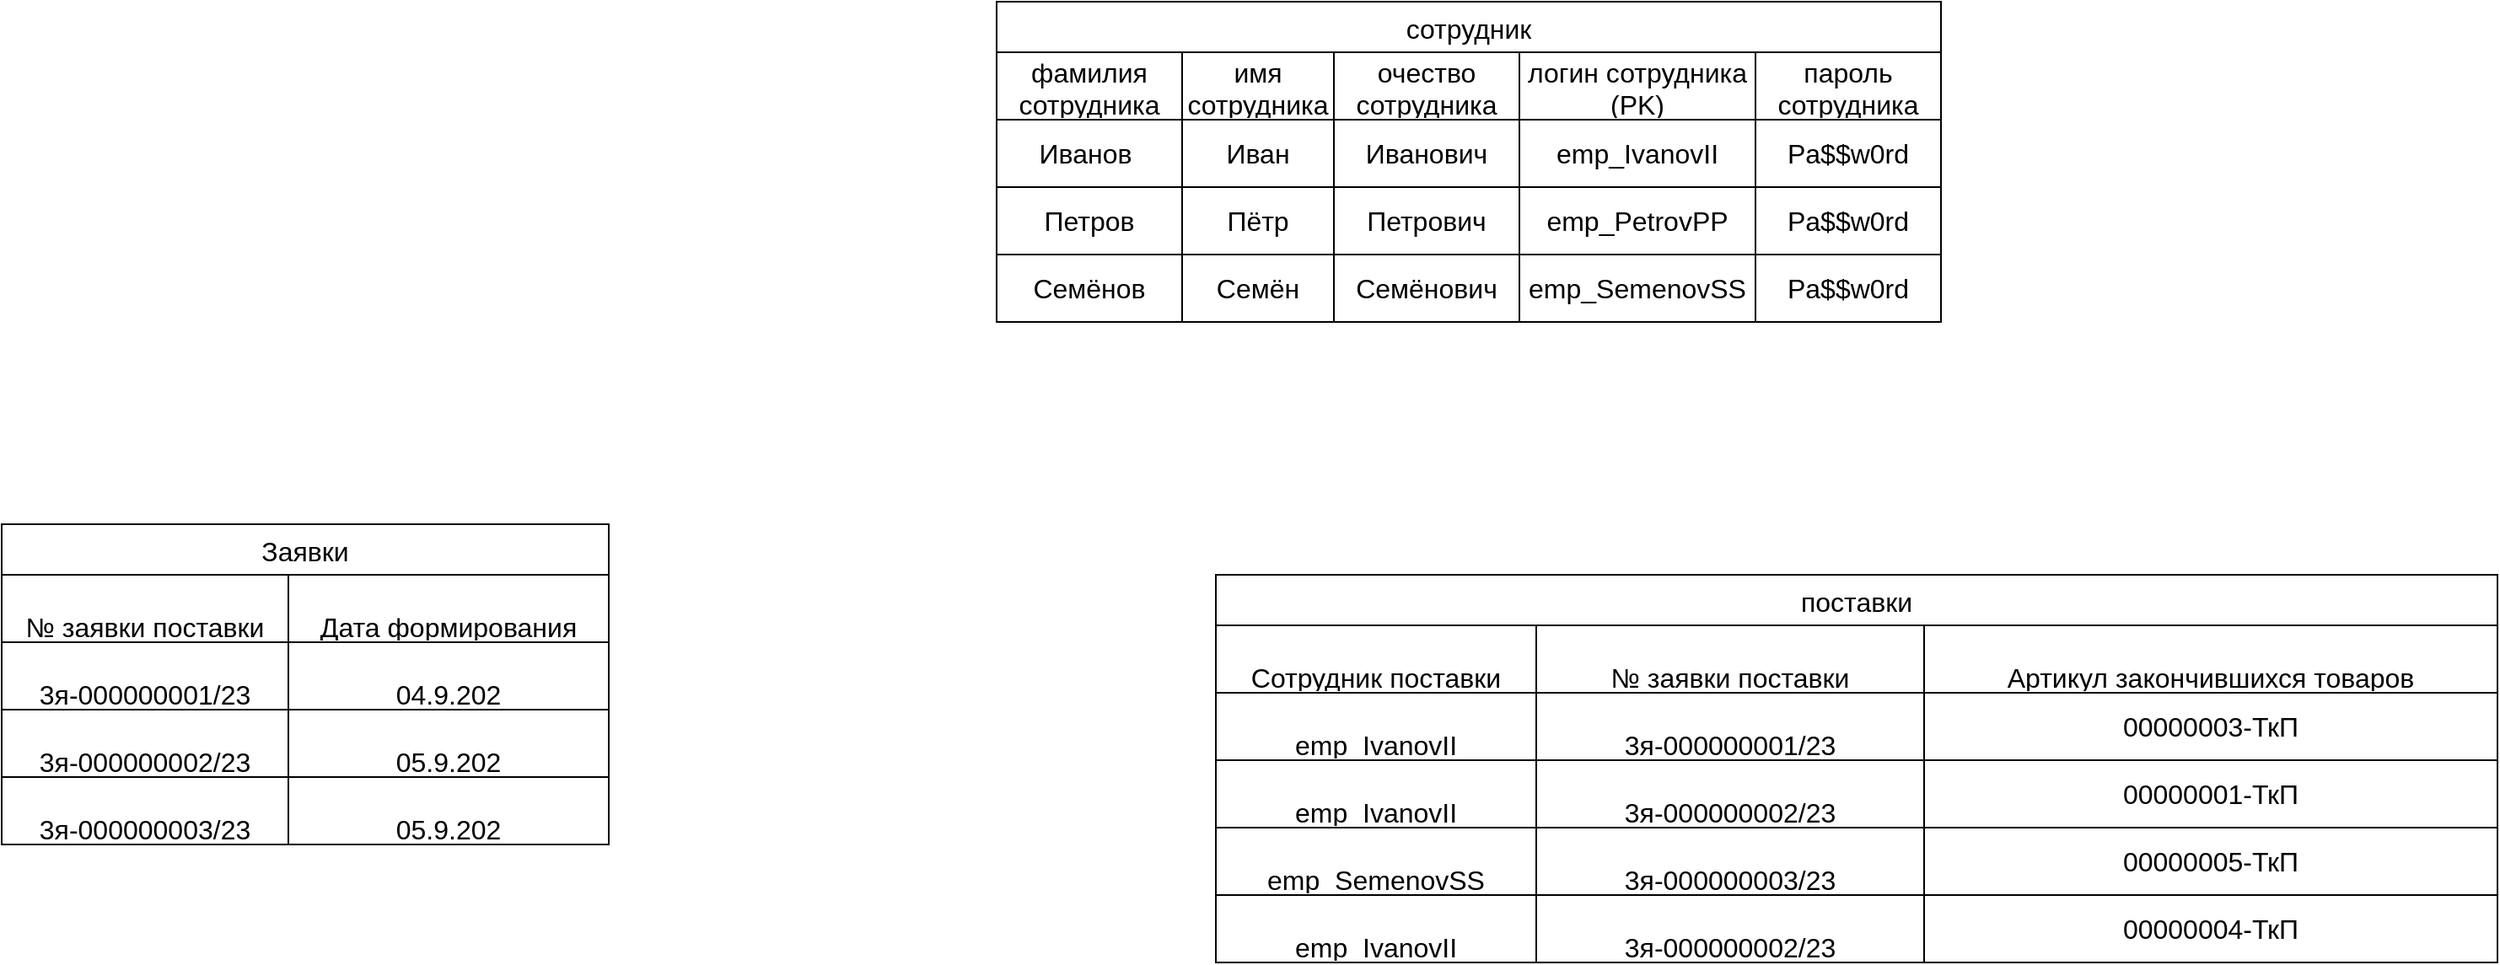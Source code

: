 <mxfile version="25.0.1">
  <diagram name="Страница — 1" id="iCgJ3gs7rXMdMVV7H3IO">
    <mxGraphModel dx="3728" dy="1180" grid="1" gridSize="10" guides="1" tooltips="1" connect="1" arrows="1" fold="1" page="1" pageScale="1" pageWidth="827" pageHeight="1169" math="0" shadow="0">
      <root>
        <mxCell id="0" />
        <mxCell id="1" parent="0" />
        <mxCell id="OTpjApWEOWjAmf3N4IkS-1" value="сотрудник " style="shape=table;startSize=30;container=1;collapsible=0;childLayout=tableLayout;strokeColor=default;fontSize=16;" parent="1" vertex="1">
          <mxGeometry x="-320" y="280" width="560" height="190" as="geometry" />
        </mxCell>
        <mxCell id="OTpjApWEOWjAmf3N4IkS-2" value="" style="shape=tableRow;horizontal=0;startSize=0;swimlaneHead=0;swimlaneBody=0;strokeColor=inherit;top=0;left=0;bottom=0;right=0;collapsible=0;dropTarget=0;fillColor=none;points=[[0,0.5],[1,0.5]];portConstraint=eastwest;fontSize=16;" parent="OTpjApWEOWjAmf3N4IkS-1" vertex="1">
          <mxGeometry y="30" width="560" height="40" as="geometry" />
        </mxCell>
        <UserObject label="фамилия сотрудника" id="OTpjApWEOWjAmf3N4IkS-14">
          <mxCell style="shape=partialRectangle;html=1;whiteSpace=wrap;connectable=0;strokeColor=inherit;overflow=hidden;fillColor=none;top=0;left=0;bottom=0;right=0;pointerEvents=1;fontSize=16;" parent="OTpjApWEOWjAmf3N4IkS-2" vertex="1">
            <mxGeometry width="110" height="40" as="geometry">
              <mxRectangle width="110" height="40" as="alternateBounds" />
            </mxGeometry>
          </mxCell>
        </UserObject>
        <mxCell id="OTpjApWEOWjAmf3N4IkS-3" value="&lt;div&gt;имя сотрудника&lt;/div&gt;" style="shape=partialRectangle;html=1;whiteSpace=wrap;connectable=0;strokeColor=inherit;overflow=hidden;fillColor=none;top=0;left=0;bottom=0;right=0;pointerEvents=1;fontSize=16;" parent="OTpjApWEOWjAmf3N4IkS-2" vertex="1">
          <mxGeometry x="110" width="90" height="40" as="geometry">
            <mxRectangle width="90" height="40" as="alternateBounds" />
          </mxGeometry>
        </mxCell>
        <mxCell id="OTpjApWEOWjAmf3N4IkS-4" value="очество сотрудника" style="shape=partialRectangle;html=1;whiteSpace=wrap;connectable=0;strokeColor=inherit;overflow=hidden;fillColor=none;top=0;left=0;bottom=0;right=0;pointerEvents=1;fontSize=16;" parent="OTpjApWEOWjAmf3N4IkS-2" vertex="1">
          <mxGeometry x="200" width="110" height="40" as="geometry">
            <mxRectangle width="110" height="40" as="alternateBounds" />
          </mxGeometry>
        </mxCell>
        <mxCell id="OTpjApWEOWjAmf3N4IkS-5" value="&lt;div&gt;логин сотрудника&lt;/div&gt;&lt;div&gt;(PK)&lt;br&gt;&lt;/div&gt;" style="shape=partialRectangle;html=1;whiteSpace=wrap;connectable=0;strokeColor=inherit;overflow=hidden;fillColor=none;top=0;left=0;bottom=0;right=0;pointerEvents=1;fontSize=16;" parent="OTpjApWEOWjAmf3N4IkS-2" vertex="1">
          <mxGeometry x="310" width="140" height="40" as="geometry">
            <mxRectangle width="140" height="40" as="alternateBounds" />
          </mxGeometry>
        </mxCell>
        <mxCell id="OTpjApWEOWjAmf3N4IkS-20" value="пароль сотрудника" style="shape=partialRectangle;html=1;whiteSpace=wrap;connectable=0;strokeColor=inherit;overflow=hidden;fillColor=none;top=0;left=0;bottom=0;right=0;pointerEvents=1;fontSize=16;" parent="OTpjApWEOWjAmf3N4IkS-2" vertex="1">
          <mxGeometry x="450" width="110" height="40" as="geometry">
            <mxRectangle width="110" height="40" as="alternateBounds" />
          </mxGeometry>
        </mxCell>
        <mxCell id="OTpjApWEOWjAmf3N4IkS-23" value="" style="shape=tableRow;horizontal=0;startSize=0;swimlaneHead=0;swimlaneBody=0;strokeColor=inherit;top=0;left=0;bottom=0;right=0;collapsible=0;dropTarget=0;fillColor=none;points=[[0,0.5],[1,0.5]];portConstraint=eastwest;fontSize=16;" parent="OTpjApWEOWjAmf3N4IkS-1" vertex="1">
          <mxGeometry y="70" width="560" height="40" as="geometry" />
        </mxCell>
        <mxCell id="OTpjApWEOWjAmf3N4IkS-24" value="Иванов&amp;nbsp; " style="shape=partialRectangle;html=1;whiteSpace=wrap;connectable=0;strokeColor=inherit;overflow=hidden;fillColor=none;top=0;left=0;bottom=0;right=0;pointerEvents=1;fontSize=16;" parent="OTpjApWEOWjAmf3N4IkS-23" vertex="1">
          <mxGeometry width="110" height="40" as="geometry">
            <mxRectangle width="110" height="40" as="alternateBounds" />
          </mxGeometry>
        </mxCell>
        <mxCell id="OTpjApWEOWjAmf3N4IkS-25" value="Иван" style="shape=partialRectangle;html=1;whiteSpace=wrap;connectable=0;strokeColor=inherit;overflow=hidden;fillColor=none;top=0;left=0;bottom=0;right=0;pointerEvents=1;fontSize=16;" parent="OTpjApWEOWjAmf3N4IkS-23" vertex="1">
          <mxGeometry x="110" width="90" height="40" as="geometry">
            <mxRectangle width="90" height="40" as="alternateBounds" />
          </mxGeometry>
        </mxCell>
        <mxCell id="OTpjApWEOWjAmf3N4IkS-26" value="Иванович" style="shape=partialRectangle;html=1;whiteSpace=wrap;connectable=0;strokeColor=inherit;overflow=hidden;fillColor=none;top=0;left=0;bottom=0;right=0;pointerEvents=1;fontSize=16;" parent="OTpjApWEOWjAmf3N4IkS-23" vertex="1">
          <mxGeometry x="200" width="110" height="40" as="geometry">
            <mxRectangle width="110" height="40" as="alternateBounds" />
          </mxGeometry>
        </mxCell>
        <mxCell id="OTpjApWEOWjAmf3N4IkS-27" value="emp_IvanovII" style="shape=partialRectangle;html=1;whiteSpace=wrap;connectable=0;strokeColor=inherit;overflow=hidden;fillColor=none;top=0;left=0;bottom=0;right=0;pointerEvents=1;fontSize=16;" parent="OTpjApWEOWjAmf3N4IkS-23" vertex="1">
          <mxGeometry x="310" width="140" height="40" as="geometry">
            <mxRectangle width="140" height="40" as="alternateBounds" />
          </mxGeometry>
        </mxCell>
        <mxCell id="OTpjApWEOWjAmf3N4IkS-28" value="Pa$$w0rd" style="shape=partialRectangle;html=1;whiteSpace=wrap;connectable=0;strokeColor=inherit;overflow=hidden;fillColor=none;top=0;left=0;bottom=0;right=0;pointerEvents=1;fontSize=16;" parent="OTpjApWEOWjAmf3N4IkS-23" vertex="1">
          <mxGeometry x="450" width="110" height="40" as="geometry">
            <mxRectangle width="110" height="40" as="alternateBounds" />
          </mxGeometry>
        </mxCell>
        <mxCell id="OTpjApWEOWjAmf3N4IkS-6" value="" style="shape=tableRow;horizontal=0;startSize=0;swimlaneHead=0;swimlaneBody=0;strokeColor=inherit;top=0;left=0;bottom=0;right=0;collapsible=0;dropTarget=0;fillColor=none;points=[[0,0.5],[1,0.5]];portConstraint=eastwest;fontSize=16;" parent="OTpjApWEOWjAmf3N4IkS-1" vertex="1">
          <mxGeometry y="110" width="560" height="40" as="geometry" />
        </mxCell>
        <mxCell id="OTpjApWEOWjAmf3N4IkS-15" value="Петров" style="shape=partialRectangle;html=1;whiteSpace=wrap;connectable=0;strokeColor=inherit;overflow=hidden;fillColor=none;top=0;left=0;bottom=0;right=0;pointerEvents=1;fontSize=16;" parent="OTpjApWEOWjAmf3N4IkS-6" vertex="1">
          <mxGeometry width="110" height="40" as="geometry">
            <mxRectangle width="110" height="40" as="alternateBounds" />
          </mxGeometry>
        </mxCell>
        <mxCell id="OTpjApWEOWjAmf3N4IkS-7" value="Пётр" style="shape=partialRectangle;html=1;whiteSpace=wrap;connectable=0;strokeColor=inherit;overflow=hidden;fillColor=none;top=0;left=0;bottom=0;right=0;pointerEvents=1;fontSize=16;" parent="OTpjApWEOWjAmf3N4IkS-6" vertex="1">
          <mxGeometry x="110" width="90" height="40" as="geometry">
            <mxRectangle width="90" height="40" as="alternateBounds" />
          </mxGeometry>
        </mxCell>
        <mxCell id="OTpjApWEOWjAmf3N4IkS-8" value="Петрович" style="shape=partialRectangle;html=1;whiteSpace=wrap;connectable=0;strokeColor=inherit;overflow=hidden;fillColor=none;top=0;left=0;bottom=0;right=0;pointerEvents=1;fontSize=16;" parent="OTpjApWEOWjAmf3N4IkS-6" vertex="1">
          <mxGeometry x="200" width="110" height="40" as="geometry">
            <mxRectangle width="110" height="40" as="alternateBounds" />
          </mxGeometry>
        </mxCell>
        <mxCell id="OTpjApWEOWjAmf3N4IkS-9" value="emp_PetrovPP" style="shape=partialRectangle;html=1;whiteSpace=wrap;connectable=0;strokeColor=inherit;overflow=hidden;fillColor=none;top=0;left=0;bottom=0;right=0;pointerEvents=1;fontSize=16;" parent="OTpjApWEOWjAmf3N4IkS-6" vertex="1">
          <mxGeometry x="310" width="140" height="40" as="geometry">
            <mxRectangle width="140" height="40" as="alternateBounds" />
          </mxGeometry>
        </mxCell>
        <mxCell id="OTpjApWEOWjAmf3N4IkS-21" value="Pa$$w0rd" style="shape=partialRectangle;html=1;whiteSpace=wrap;connectable=0;strokeColor=inherit;overflow=hidden;fillColor=none;top=0;left=0;bottom=0;right=0;pointerEvents=1;fontSize=16;" parent="OTpjApWEOWjAmf3N4IkS-6" vertex="1">
          <mxGeometry x="450" width="110" height="40" as="geometry">
            <mxRectangle width="110" height="40" as="alternateBounds" />
          </mxGeometry>
        </mxCell>
        <mxCell id="OTpjApWEOWjAmf3N4IkS-10" value="" style="shape=tableRow;horizontal=0;startSize=0;swimlaneHead=0;swimlaneBody=0;strokeColor=inherit;top=0;left=0;bottom=0;right=0;collapsible=0;dropTarget=0;fillColor=none;points=[[0,0.5],[1,0.5]];portConstraint=eastwest;fontSize=16;" parent="OTpjApWEOWjAmf3N4IkS-1" vertex="1">
          <mxGeometry y="150" width="560" height="40" as="geometry" />
        </mxCell>
        <mxCell id="OTpjApWEOWjAmf3N4IkS-16" value="Семёнов" style="shape=partialRectangle;html=1;whiteSpace=wrap;connectable=0;strokeColor=inherit;overflow=hidden;fillColor=none;top=0;left=0;bottom=0;right=0;pointerEvents=1;fontSize=16;" parent="OTpjApWEOWjAmf3N4IkS-10" vertex="1">
          <mxGeometry width="110" height="40" as="geometry">
            <mxRectangle width="110" height="40" as="alternateBounds" />
          </mxGeometry>
        </mxCell>
        <mxCell id="OTpjApWEOWjAmf3N4IkS-11" value="Семён" style="shape=partialRectangle;html=1;whiteSpace=wrap;connectable=0;strokeColor=inherit;overflow=hidden;fillColor=none;top=0;left=0;bottom=0;right=0;pointerEvents=1;fontSize=16;" parent="OTpjApWEOWjAmf3N4IkS-10" vertex="1">
          <mxGeometry x="110" width="90" height="40" as="geometry">
            <mxRectangle width="90" height="40" as="alternateBounds" />
          </mxGeometry>
        </mxCell>
        <mxCell id="OTpjApWEOWjAmf3N4IkS-12" value="Семёнович" style="shape=partialRectangle;html=1;whiteSpace=wrap;connectable=0;strokeColor=inherit;overflow=hidden;fillColor=none;top=0;left=0;bottom=0;right=0;pointerEvents=1;fontSize=16;" parent="OTpjApWEOWjAmf3N4IkS-10" vertex="1">
          <mxGeometry x="200" width="110" height="40" as="geometry">
            <mxRectangle width="110" height="40" as="alternateBounds" />
          </mxGeometry>
        </mxCell>
        <mxCell id="OTpjApWEOWjAmf3N4IkS-13" value="emp_SemenovSS" style="shape=partialRectangle;html=1;whiteSpace=wrap;connectable=0;strokeColor=inherit;overflow=hidden;fillColor=none;top=0;left=0;bottom=0;right=0;pointerEvents=1;fontSize=16;" parent="OTpjApWEOWjAmf3N4IkS-10" vertex="1">
          <mxGeometry x="310" width="140" height="40" as="geometry">
            <mxRectangle width="140" height="40" as="alternateBounds" />
          </mxGeometry>
        </mxCell>
        <mxCell id="OTpjApWEOWjAmf3N4IkS-22" value="Pa$$w0rd" style="shape=partialRectangle;html=1;whiteSpace=wrap;connectable=0;strokeColor=inherit;overflow=hidden;fillColor=none;top=0;left=0;bottom=0;right=0;pointerEvents=1;fontSize=16;" parent="OTpjApWEOWjAmf3N4IkS-10" vertex="1">
          <mxGeometry x="450" width="110" height="40" as="geometry">
            <mxRectangle width="110" height="40" as="alternateBounds" />
          </mxGeometry>
        </mxCell>
        <mxCell id="OTpjApWEOWjAmf3N4IkS-42" value="Заявки" style="shape=table;startSize=30;container=1;collapsible=0;childLayout=tableLayout;strokeColor=default;fontSize=16;" parent="1" vertex="1">
          <mxGeometry x="-910" y="590" width="360" height="190" as="geometry" />
        </mxCell>
        <mxCell id="OTpjApWEOWjAmf3N4IkS-58" style="shape=tableRow;horizontal=0;startSize=0;swimlaneHead=0;swimlaneBody=0;strokeColor=inherit;top=0;left=0;bottom=0;right=0;collapsible=0;dropTarget=0;fillColor=none;points=[[0,0.5],[1,0.5]];portConstraint=eastwest;fontSize=16;" parent="OTpjApWEOWjAmf3N4IkS-42" vertex="1">
          <mxGeometry y="30" width="360" height="40" as="geometry" />
        </mxCell>
        <mxCell id="OTpjApWEOWjAmf3N4IkS-59" value="&#xa;№ заявки поставки&#xa;&#xa;" style="shape=partialRectangle;html=1;whiteSpace=wrap;connectable=0;strokeColor=inherit;overflow=hidden;fillColor=none;top=0;left=0;bottom=0;right=0;pointerEvents=1;fontSize=16;" parent="OTpjApWEOWjAmf3N4IkS-58" vertex="1">
          <mxGeometry width="170" height="40" as="geometry">
            <mxRectangle width="170" height="40" as="alternateBounds" />
          </mxGeometry>
        </mxCell>
        <mxCell id="OTpjApWEOWjAmf3N4IkS-60" value="&#xa;Дата формирования заявки на поставку&#xa;&#xa;" style="shape=partialRectangle;html=1;whiteSpace=wrap;connectable=0;strokeColor=inherit;overflow=hidden;fillColor=none;top=0;left=0;bottom=0;right=0;pointerEvents=1;fontSize=16;" parent="OTpjApWEOWjAmf3N4IkS-58" vertex="1">
          <mxGeometry x="170" width="190" height="40" as="geometry">
            <mxRectangle width="190" height="40" as="alternateBounds" />
          </mxGeometry>
        </mxCell>
        <mxCell id="OTpjApWEOWjAmf3N4IkS-43" value="" style="shape=tableRow;horizontal=0;startSize=0;swimlaneHead=0;swimlaneBody=0;strokeColor=inherit;top=0;left=0;bottom=0;right=0;collapsible=0;dropTarget=0;fillColor=none;points=[[0,0.5],[1,0.5]];portConstraint=eastwest;fontSize=16;" parent="OTpjApWEOWjAmf3N4IkS-42" vertex="1">
          <mxGeometry y="70" width="360" height="40" as="geometry" />
        </mxCell>
        <mxCell id="OTpjApWEOWjAmf3N4IkS-44" value="&lt;br&gt;3я-000000001/23&lt;div&gt;&lt;br&gt;&lt;br&gt;&lt;/div&gt;" style="shape=partialRectangle;html=1;whiteSpace=wrap;connectable=0;strokeColor=inherit;overflow=hidden;fillColor=none;top=0;left=0;bottom=0;right=0;pointerEvents=1;fontSize=16;" parent="OTpjApWEOWjAmf3N4IkS-43" vertex="1">
          <mxGeometry width="170" height="40" as="geometry">
            <mxRectangle width="170" height="40" as="alternateBounds" />
          </mxGeometry>
        </mxCell>
        <mxCell id="OTpjApWEOWjAmf3N4IkS-45" value="&#xa;04.9.202&#xa;&#xa;" style="shape=partialRectangle;html=1;whiteSpace=wrap;connectable=0;strokeColor=inherit;overflow=hidden;fillColor=none;top=0;left=0;bottom=0;right=0;pointerEvents=1;fontSize=16;" parent="OTpjApWEOWjAmf3N4IkS-43" vertex="1">
          <mxGeometry x="170" width="190" height="40" as="geometry">
            <mxRectangle width="190" height="40" as="alternateBounds" />
          </mxGeometry>
        </mxCell>
        <mxCell id="OTpjApWEOWjAmf3N4IkS-47" value="" style="shape=tableRow;horizontal=0;startSize=0;swimlaneHead=0;swimlaneBody=0;strokeColor=inherit;top=0;left=0;bottom=0;right=0;collapsible=0;dropTarget=0;fillColor=none;points=[[0,0.5],[1,0.5]];portConstraint=eastwest;fontSize=16;" parent="OTpjApWEOWjAmf3N4IkS-42" vertex="1">
          <mxGeometry y="110" width="360" height="40" as="geometry" />
        </mxCell>
        <mxCell id="OTpjApWEOWjAmf3N4IkS-48" value="&lt;br&gt;3я-000000002/23&lt;div&gt;&lt;br/&gt;&lt;/div&gt;" style="shape=partialRectangle;html=1;whiteSpace=wrap;connectable=0;strokeColor=inherit;overflow=hidden;fillColor=none;top=0;left=0;bottom=0;right=0;pointerEvents=1;fontSize=16;" parent="OTpjApWEOWjAmf3N4IkS-47" vertex="1">
          <mxGeometry width="170" height="40" as="geometry">
            <mxRectangle width="170" height="40" as="alternateBounds" />
          </mxGeometry>
        </mxCell>
        <mxCell id="OTpjApWEOWjAmf3N4IkS-49" value="&#xa;05.9.202&#xa;&#xa;" style="shape=partialRectangle;html=1;whiteSpace=wrap;connectable=0;strokeColor=inherit;overflow=hidden;fillColor=none;top=0;left=0;bottom=0;right=0;pointerEvents=1;fontSize=16;" parent="OTpjApWEOWjAmf3N4IkS-47" vertex="1">
          <mxGeometry x="170" width="190" height="40" as="geometry">
            <mxRectangle width="190" height="40" as="alternateBounds" />
          </mxGeometry>
        </mxCell>
        <mxCell id="OTpjApWEOWjAmf3N4IkS-51" value="" style="shape=tableRow;horizontal=0;startSize=0;swimlaneHead=0;swimlaneBody=0;strokeColor=inherit;top=0;left=0;bottom=0;right=0;collapsible=0;dropTarget=0;fillColor=none;points=[[0,0.5],[1,0.5]];portConstraint=eastwest;fontSize=16;" parent="OTpjApWEOWjAmf3N4IkS-42" vertex="1">
          <mxGeometry y="150" width="360" height="40" as="geometry" />
        </mxCell>
        <mxCell id="OTpjApWEOWjAmf3N4IkS-52" value="&lt;br&gt;3я-000000003/23&lt;div&gt;&lt;br/&gt;&lt;/div&gt;" style="shape=partialRectangle;html=1;whiteSpace=wrap;connectable=0;strokeColor=inherit;overflow=hidden;fillColor=none;top=0;left=0;bottom=0;right=0;pointerEvents=1;fontSize=16;" parent="OTpjApWEOWjAmf3N4IkS-51" vertex="1">
          <mxGeometry width="170" height="40" as="geometry">
            <mxRectangle width="170" height="40" as="alternateBounds" />
          </mxGeometry>
        </mxCell>
        <mxCell id="OTpjApWEOWjAmf3N4IkS-53" value="&#xa;05.9.202&#xa;&#xa;" style="shape=partialRectangle;html=1;whiteSpace=wrap;connectable=0;strokeColor=inherit;overflow=hidden;fillColor=none;top=0;left=0;bottom=0;right=0;pointerEvents=1;fontSize=16;" parent="OTpjApWEOWjAmf3N4IkS-51" vertex="1">
          <mxGeometry x="170" width="190" height="40" as="geometry">
            <mxRectangle width="190" height="40" as="alternateBounds" />
          </mxGeometry>
        </mxCell>
        <mxCell id="OTpjApWEOWjAmf3N4IkS-82" value="поставки" style="shape=table;startSize=30;container=1;collapsible=0;childLayout=tableLayout;strokeColor=default;fontSize=16;" parent="1" vertex="1">
          <mxGeometry x="-190" y="620" width="760" height="230" as="geometry" />
        </mxCell>
        <mxCell id="OTpjApWEOWjAmf3N4IkS-83" value="" style="shape=tableRow;horizontal=0;startSize=0;swimlaneHead=0;swimlaneBody=0;strokeColor=inherit;top=0;left=0;bottom=0;right=0;collapsible=0;dropTarget=0;fillColor=none;points=[[0,0.5],[1,0.5]];portConstraint=eastwest;fontSize=16;" parent="OTpjApWEOWjAmf3N4IkS-82" vertex="1">
          <mxGeometry y="30" width="760" height="40" as="geometry" />
        </mxCell>
        <mxCell id="OTpjApWEOWjAmf3N4IkS-84" value="&#xa;Сотрудник поставки&#xa;&#xa;" style="shape=partialRectangle;html=1;whiteSpace=wrap;connectable=0;strokeColor=inherit;overflow=hidden;fillColor=none;top=0;left=0;bottom=0;right=0;pointerEvents=1;fontSize=16;" parent="OTpjApWEOWjAmf3N4IkS-83" vertex="1">
          <mxGeometry width="190" height="40" as="geometry">
            <mxRectangle width="190" height="40" as="alternateBounds" />
          </mxGeometry>
        </mxCell>
        <mxCell id="OTpjApWEOWjAmf3N4IkS-85" value="&#xa;№ заявки поставки&#xa;&#xa;" style="shape=partialRectangle;html=1;whiteSpace=wrap;connectable=0;strokeColor=inherit;overflow=hidden;fillColor=none;top=0;left=0;bottom=0;right=0;pointerEvents=1;fontSize=16;" parent="OTpjApWEOWjAmf3N4IkS-83" vertex="1">
          <mxGeometry x="190" width="230" height="40" as="geometry">
            <mxRectangle width="230" height="40" as="alternateBounds" />
          </mxGeometry>
        </mxCell>
        <mxCell id="OTpjApWEOWjAmf3N4IkS-86" value="&#xa;Артикул закончившихся товаров&#xa;&#xa;" style="shape=partialRectangle;html=1;whiteSpace=wrap;connectable=0;strokeColor=inherit;overflow=hidden;fillColor=none;top=0;left=0;bottom=0;right=0;pointerEvents=1;fontSize=16;" parent="OTpjApWEOWjAmf3N4IkS-83" vertex="1">
          <mxGeometry x="420" width="340" height="40" as="geometry">
            <mxRectangle width="340" height="40" as="alternateBounds" />
          </mxGeometry>
        </mxCell>
        <mxCell id="OTpjApWEOWjAmf3N4IkS-87" value="" style="shape=tableRow;horizontal=0;startSize=0;swimlaneHead=0;swimlaneBody=0;strokeColor=inherit;top=0;left=0;bottom=0;right=0;collapsible=0;dropTarget=0;fillColor=none;points=[[0,0.5],[1,0.5]];portConstraint=eastwest;fontSize=16;" parent="OTpjApWEOWjAmf3N4IkS-82" vertex="1">
          <mxGeometry y="70" width="760" height="40" as="geometry" />
        </mxCell>
        <mxCell id="OTpjApWEOWjAmf3N4IkS-88" value="&#xa;emp_IvanovII&#xa;&#xa;" style="shape=partialRectangle;html=1;whiteSpace=wrap;connectable=0;strokeColor=inherit;overflow=hidden;fillColor=none;top=0;left=0;bottom=0;right=0;pointerEvents=1;fontSize=16;" parent="OTpjApWEOWjAmf3N4IkS-87" vertex="1">
          <mxGeometry width="190" height="40" as="geometry">
            <mxRectangle width="190" height="40" as="alternateBounds" />
          </mxGeometry>
        </mxCell>
        <mxCell id="OTpjApWEOWjAmf3N4IkS-89" value="&lt;br&gt;3я-000000001/23&lt;div&gt;&lt;br&gt;&lt;br&gt;&lt;br&gt;&lt;/div&gt;" style="shape=partialRectangle;html=1;whiteSpace=wrap;connectable=0;strokeColor=inherit;overflow=hidden;fillColor=none;top=0;left=0;bottom=0;right=0;pointerEvents=1;fontSize=16;" parent="OTpjApWEOWjAmf3N4IkS-87" vertex="1">
          <mxGeometry x="190" width="230" height="40" as="geometry">
            <mxRectangle width="230" height="40" as="alternateBounds" />
          </mxGeometry>
        </mxCell>
        <mxCell id="OTpjApWEOWjAmf3N4IkS-90" value="00000003-ТкП" style="shape=partialRectangle;html=1;whiteSpace=wrap;connectable=0;strokeColor=inherit;overflow=hidden;fillColor=none;top=0;left=0;bottom=0;right=0;pointerEvents=1;fontSize=16;" parent="OTpjApWEOWjAmf3N4IkS-87" vertex="1">
          <mxGeometry x="420" width="340" height="40" as="geometry">
            <mxRectangle width="340" height="40" as="alternateBounds" />
          </mxGeometry>
        </mxCell>
        <mxCell id="OTpjApWEOWjAmf3N4IkS-103" style="shape=tableRow;horizontal=0;startSize=0;swimlaneHead=0;swimlaneBody=0;strokeColor=inherit;top=0;left=0;bottom=0;right=0;collapsible=0;dropTarget=0;fillColor=none;points=[[0,0.5],[1,0.5]];portConstraint=eastwest;fontSize=16;" parent="OTpjApWEOWjAmf3N4IkS-82" vertex="1">
          <mxGeometry y="110" width="760" height="40" as="geometry" />
        </mxCell>
        <mxCell id="OTpjApWEOWjAmf3N4IkS-104" value="&#xa;emp_IvanovII&#xa;&#xa;" style="shape=partialRectangle;html=1;whiteSpace=wrap;connectable=0;strokeColor=inherit;overflow=hidden;fillColor=none;top=0;left=0;bottom=0;right=0;pointerEvents=1;fontSize=16;" parent="OTpjApWEOWjAmf3N4IkS-103" vertex="1">
          <mxGeometry width="190" height="40" as="geometry">
            <mxRectangle width="190" height="40" as="alternateBounds" />
          </mxGeometry>
        </mxCell>
        <mxCell id="OTpjApWEOWjAmf3N4IkS-105" value="&lt;br&gt;3я-000000002/23&lt;div&gt;&lt;br&gt;&lt;br&gt;&lt;/div&gt;" style="shape=partialRectangle;html=1;whiteSpace=wrap;connectable=0;strokeColor=inherit;overflow=hidden;fillColor=none;top=0;left=0;bottom=0;right=0;pointerEvents=1;fontSize=16;" parent="OTpjApWEOWjAmf3N4IkS-103" vertex="1">
          <mxGeometry x="190" width="230" height="40" as="geometry">
            <mxRectangle width="230" height="40" as="alternateBounds" />
          </mxGeometry>
        </mxCell>
        <mxCell id="OTpjApWEOWjAmf3N4IkS-106" value="00000001-ТкП" style="shape=partialRectangle;html=1;whiteSpace=wrap;connectable=0;strokeColor=inherit;overflow=hidden;fillColor=none;top=0;left=0;bottom=0;right=0;pointerEvents=1;fontSize=16;" parent="OTpjApWEOWjAmf3N4IkS-103" vertex="1">
          <mxGeometry x="420" width="340" height="40" as="geometry">
            <mxRectangle width="340" height="40" as="alternateBounds" />
          </mxGeometry>
        </mxCell>
        <mxCell id="OTpjApWEOWjAmf3N4IkS-111" style="shape=tableRow;horizontal=0;startSize=0;swimlaneHead=0;swimlaneBody=0;strokeColor=inherit;top=0;left=0;bottom=0;right=0;collapsible=0;dropTarget=0;fillColor=none;points=[[0,0.5],[1,0.5]];portConstraint=eastwest;fontSize=16;" parent="OTpjApWEOWjAmf3N4IkS-82" vertex="1">
          <mxGeometry y="150" width="760" height="40" as="geometry" />
        </mxCell>
        <mxCell id="OTpjApWEOWjAmf3N4IkS-112" value="&#xa;emp_SemenovSS&#xa;&#xa;" style="shape=partialRectangle;html=1;whiteSpace=wrap;connectable=0;strokeColor=inherit;overflow=hidden;fillColor=none;top=0;left=0;bottom=0;right=0;pointerEvents=1;fontSize=16;" parent="OTpjApWEOWjAmf3N4IkS-111" vertex="1">
          <mxGeometry width="190" height="40" as="geometry">
            <mxRectangle width="190" height="40" as="alternateBounds" />
          </mxGeometry>
        </mxCell>
        <mxCell id="OTpjApWEOWjAmf3N4IkS-113" value="&lt;br&gt;3я-000000003/23&lt;div&gt;&lt;br&gt;&lt;br&gt;&lt;/div&gt;" style="shape=partialRectangle;html=1;whiteSpace=wrap;connectable=0;strokeColor=inherit;overflow=hidden;fillColor=none;top=0;left=0;bottom=0;right=0;pointerEvents=1;fontSize=16;" parent="OTpjApWEOWjAmf3N4IkS-111" vertex="1">
          <mxGeometry x="190" width="230" height="40" as="geometry">
            <mxRectangle width="230" height="40" as="alternateBounds" />
          </mxGeometry>
        </mxCell>
        <mxCell id="OTpjApWEOWjAmf3N4IkS-114" value="00000005-ТкП" style="shape=partialRectangle;html=1;whiteSpace=wrap;connectable=0;strokeColor=inherit;overflow=hidden;fillColor=none;top=0;left=0;bottom=0;right=0;pointerEvents=1;fontSize=16;" parent="OTpjApWEOWjAmf3N4IkS-111" vertex="1">
          <mxGeometry x="420" width="340" height="40" as="geometry">
            <mxRectangle width="340" height="40" as="alternateBounds" />
          </mxGeometry>
        </mxCell>
        <mxCell id="OTpjApWEOWjAmf3N4IkS-107" style="shape=tableRow;horizontal=0;startSize=0;swimlaneHead=0;swimlaneBody=0;strokeColor=inherit;top=0;left=0;bottom=0;right=0;collapsible=0;dropTarget=0;fillColor=none;points=[[0,0.5],[1,0.5]];portConstraint=eastwest;fontSize=16;" parent="OTpjApWEOWjAmf3N4IkS-82" vertex="1">
          <mxGeometry y="190" width="760" height="40" as="geometry" />
        </mxCell>
        <mxCell id="OTpjApWEOWjAmf3N4IkS-108" value="&lt;br&gt;emp_IvanovII&lt;br&gt;&lt;div&gt;&lt;br/&gt;&lt;/div&gt;" style="shape=partialRectangle;html=1;whiteSpace=wrap;connectable=0;strokeColor=inherit;overflow=hidden;fillColor=none;top=0;left=0;bottom=0;right=0;pointerEvents=1;fontSize=16;" parent="OTpjApWEOWjAmf3N4IkS-107" vertex="1">
          <mxGeometry width="190" height="40" as="geometry">
            <mxRectangle width="190" height="40" as="alternateBounds" />
          </mxGeometry>
        </mxCell>
        <mxCell id="OTpjApWEOWjAmf3N4IkS-109" value="&lt;br&gt;3я-000000002/23&lt;div&gt;&lt;br&gt;&lt;br&gt;&lt;/div&gt;" style="shape=partialRectangle;html=1;whiteSpace=wrap;connectable=0;strokeColor=inherit;overflow=hidden;fillColor=none;top=0;left=0;bottom=0;right=0;pointerEvents=1;fontSize=16;" parent="OTpjApWEOWjAmf3N4IkS-107" vertex="1">
          <mxGeometry x="190" width="230" height="40" as="geometry">
            <mxRectangle width="230" height="40" as="alternateBounds" />
          </mxGeometry>
        </mxCell>
        <mxCell id="OTpjApWEOWjAmf3N4IkS-110" value="00000004-ТкП" style="shape=partialRectangle;html=1;whiteSpace=wrap;connectable=0;strokeColor=inherit;overflow=hidden;fillColor=none;top=0;left=0;bottom=0;right=0;pointerEvents=1;fontSize=16;" parent="OTpjApWEOWjAmf3N4IkS-107" vertex="1">
          <mxGeometry x="420" width="340" height="40" as="geometry">
            <mxRectangle width="340" height="40" as="alternateBounds" />
          </mxGeometry>
        </mxCell>
      </root>
    </mxGraphModel>
  </diagram>
</mxfile>
